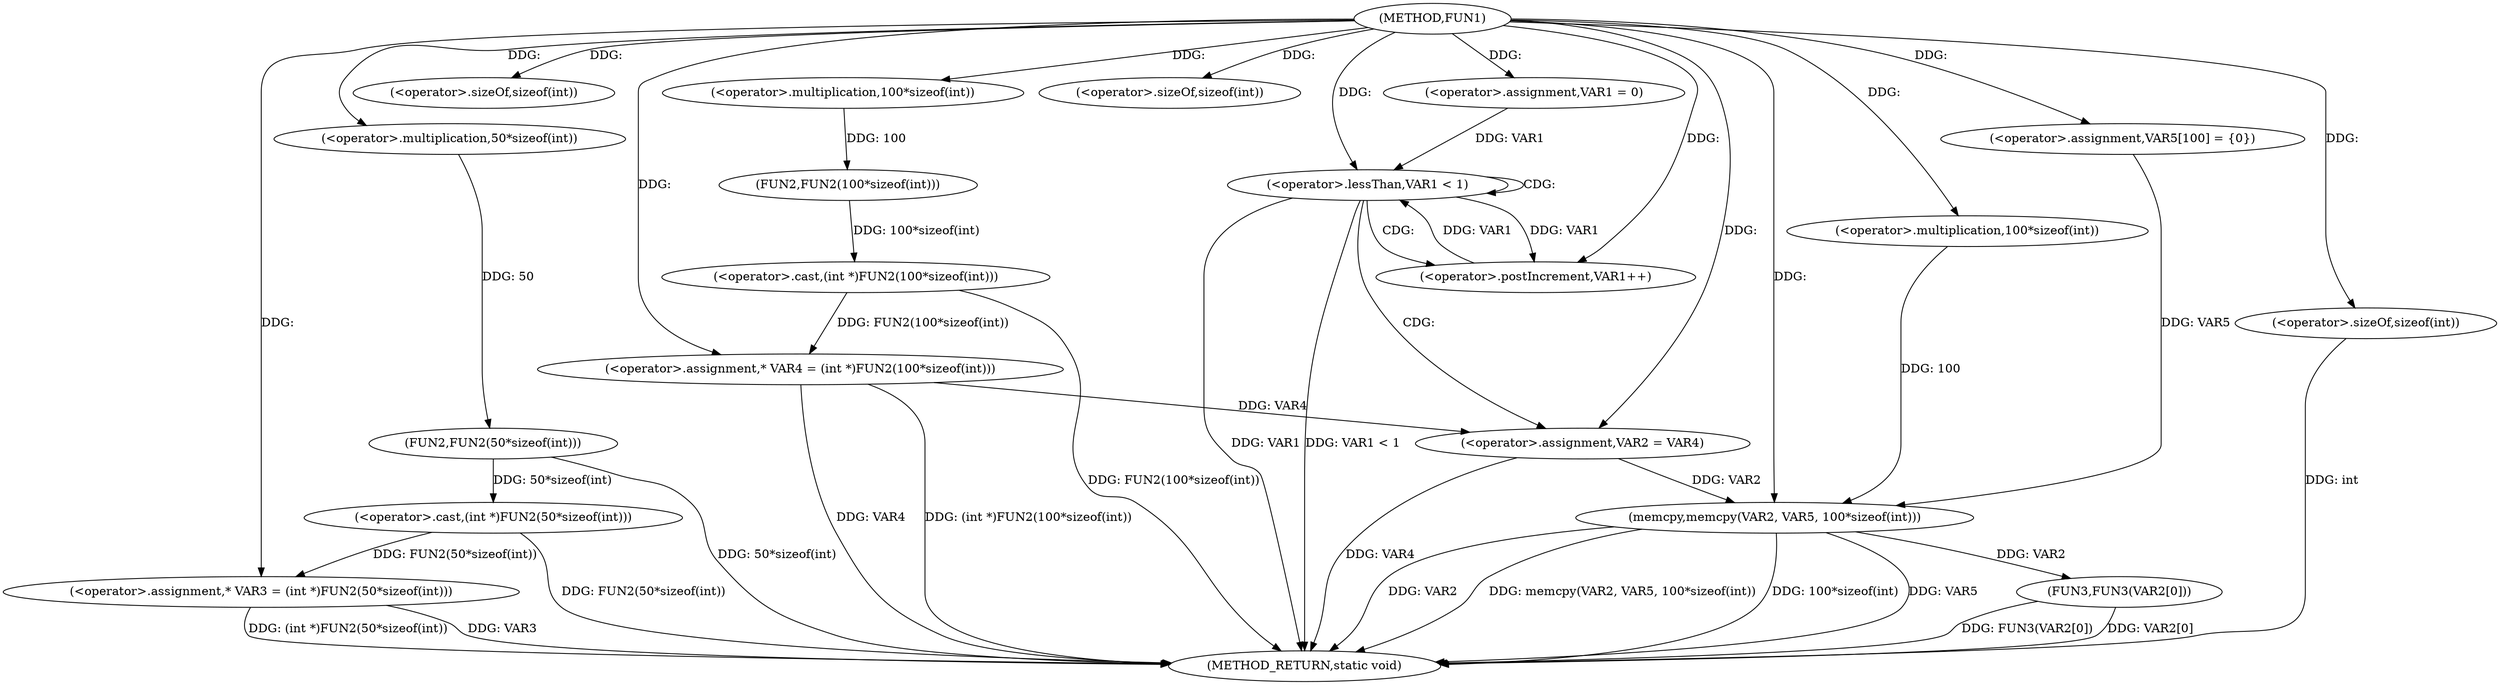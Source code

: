 digraph FUN1 {  
"1000100" [label = "(METHOD,FUN1)" ]
"1000152" [label = "(METHOD_RETURN,static void)" ]
"1000105" [label = "(<operator>.assignment,* VAR3 = (int *)FUN2(50*sizeof(int)))" ]
"1000107" [label = "(<operator>.cast,(int *)FUN2(50*sizeof(int)))" ]
"1000109" [label = "(FUN2,FUN2(50*sizeof(int)))" ]
"1000110" [label = "(<operator>.multiplication,50*sizeof(int))" ]
"1000112" [label = "(<operator>.sizeOf,sizeof(int))" ]
"1000115" [label = "(<operator>.assignment,* VAR4 = (int *)FUN2(100*sizeof(int)))" ]
"1000117" [label = "(<operator>.cast,(int *)FUN2(100*sizeof(int)))" ]
"1000119" [label = "(FUN2,FUN2(100*sizeof(int)))" ]
"1000120" [label = "(<operator>.multiplication,100*sizeof(int))" ]
"1000122" [label = "(<operator>.sizeOf,sizeof(int))" ]
"1000125" [label = "(<operator>.assignment,VAR1 = 0)" ]
"1000128" [label = "(<operator>.lessThan,VAR1 < 1)" ]
"1000131" [label = "(<operator>.postIncrement,VAR1++)" ]
"1000134" [label = "(<operator>.assignment,VAR2 = VAR4)" ]
"1000139" [label = "(<operator>.assignment,VAR5[100] = {0})" ]
"1000141" [label = "(memcpy,memcpy(VAR2, VAR5, 100*sizeof(int)))" ]
"1000144" [label = "(<operator>.multiplication,100*sizeof(int))" ]
"1000146" [label = "(<operator>.sizeOf,sizeof(int))" ]
"1000148" [label = "(FUN3,FUN3(VAR2[0]))" ]
  "1000115" -> "1000152"  [ label = "DDG: (int *)FUN2(100*sizeof(int))"] 
  "1000141" -> "1000152"  [ label = "DDG: VAR2"] 
  "1000105" -> "1000152"  [ label = "DDG: (int *)FUN2(50*sizeof(int))"] 
  "1000109" -> "1000152"  [ label = "DDG: 50*sizeof(int)"] 
  "1000128" -> "1000152"  [ label = "DDG: VAR1 < 1"] 
  "1000117" -> "1000152"  [ label = "DDG: FUN2(100*sizeof(int))"] 
  "1000141" -> "1000152"  [ label = "DDG: memcpy(VAR2, VAR5, 100*sizeof(int))"] 
  "1000128" -> "1000152"  [ label = "DDG: VAR1"] 
  "1000141" -> "1000152"  [ label = "DDG: 100*sizeof(int)"] 
  "1000148" -> "1000152"  [ label = "DDG: VAR2[0]"] 
  "1000148" -> "1000152"  [ label = "DDG: FUN3(VAR2[0])"] 
  "1000141" -> "1000152"  [ label = "DDG: VAR5"] 
  "1000134" -> "1000152"  [ label = "DDG: VAR4"] 
  "1000146" -> "1000152"  [ label = "DDG: int"] 
  "1000115" -> "1000152"  [ label = "DDG: VAR4"] 
  "1000105" -> "1000152"  [ label = "DDG: VAR3"] 
  "1000107" -> "1000152"  [ label = "DDG: FUN2(50*sizeof(int))"] 
  "1000107" -> "1000105"  [ label = "DDG: FUN2(50*sizeof(int))"] 
  "1000100" -> "1000105"  [ label = "DDG: "] 
  "1000109" -> "1000107"  [ label = "DDG: 50*sizeof(int)"] 
  "1000110" -> "1000109"  [ label = "DDG: 50"] 
  "1000100" -> "1000110"  [ label = "DDG: "] 
  "1000100" -> "1000112"  [ label = "DDG: "] 
  "1000117" -> "1000115"  [ label = "DDG: FUN2(100*sizeof(int))"] 
  "1000100" -> "1000115"  [ label = "DDG: "] 
  "1000119" -> "1000117"  [ label = "DDG: 100*sizeof(int)"] 
  "1000120" -> "1000119"  [ label = "DDG: 100"] 
  "1000100" -> "1000120"  [ label = "DDG: "] 
  "1000100" -> "1000122"  [ label = "DDG: "] 
  "1000100" -> "1000125"  [ label = "DDG: "] 
  "1000125" -> "1000128"  [ label = "DDG: VAR1"] 
  "1000131" -> "1000128"  [ label = "DDG: VAR1"] 
  "1000100" -> "1000128"  [ label = "DDG: "] 
  "1000128" -> "1000131"  [ label = "DDG: VAR1"] 
  "1000100" -> "1000131"  [ label = "DDG: "] 
  "1000115" -> "1000134"  [ label = "DDG: VAR4"] 
  "1000100" -> "1000134"  [ label = "DDG: "] 
  "1000100" -> "1000139"  [ label = "DDG: "] 
  "1000134" -> "1000141"  [ label = "DDG: VAR2"] 
  "1000100" -> "1000141"  [ label = "DDG: "] 
  "1000139" -> "1000141"  [ label = "DDG: VAR5"] 
  "1000144" -> "1000141"  [ label = "DDG: 100"] 
  "1000100" -> "1000144"  [ label = "DDG: "] 
  "1000100" -> "1000146"  [ label = "DDG: "] 
  "1000141" -> "1000148"  [ label = "DDG: VAR2"] 
  "1000128" -> "1000128"  [ label = "CDG: "] 
  "1000128" -> "1000131"  [ label = "CDG: "] 
  "1000128" -> "1000134"  [ label = "CDG: "] 
}

